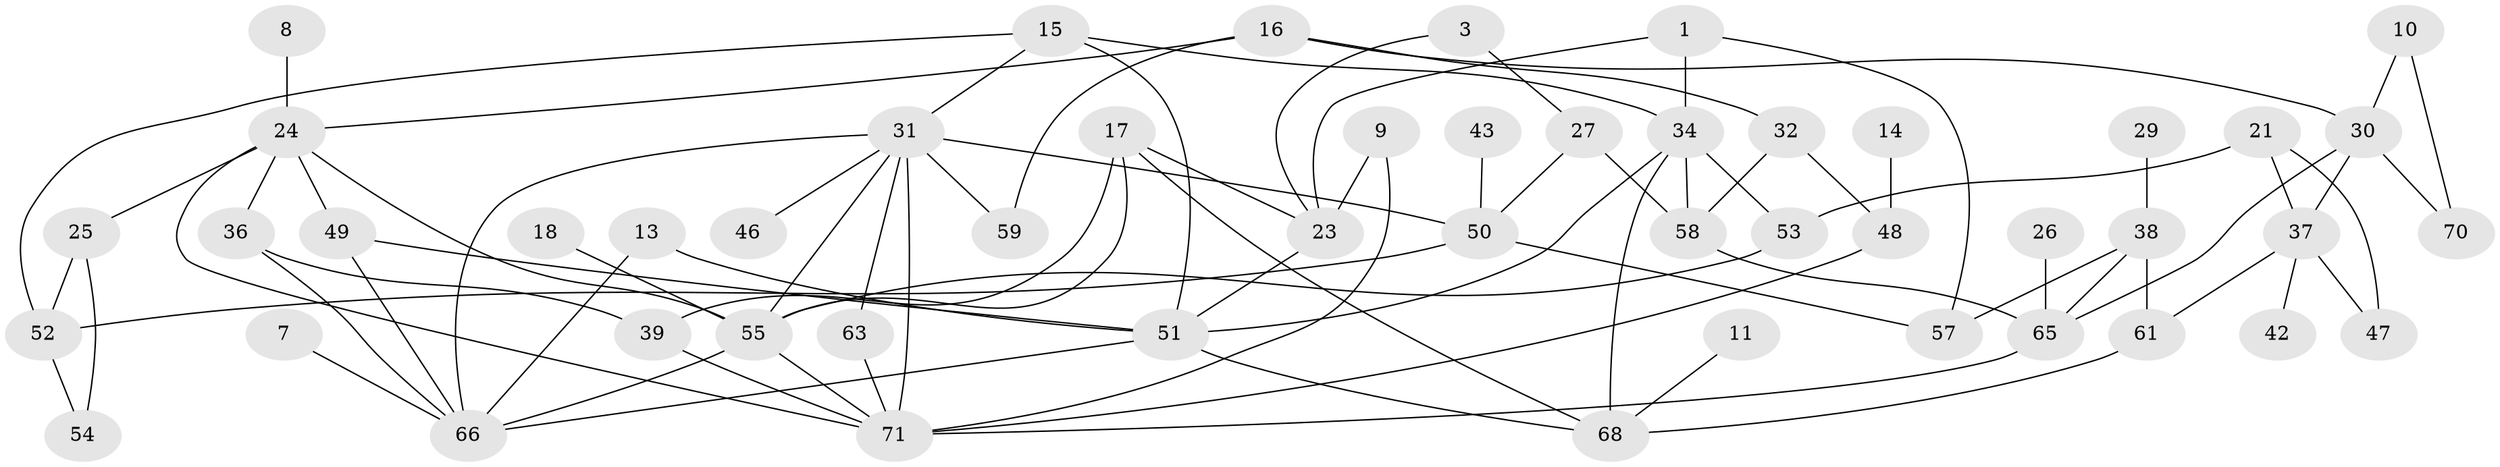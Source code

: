 // original degree distribution, {4: 0.14788732394366197, 1: 0.24647887323943662, 2: 0.22535211267605634, 3: 0.2112676056338028, 0: 0.11267605633802817, 5: 0.035211267605633804, 6: 0.02112676056338028}
// Generated by graph-tools (version 1.1) at 2025/49/03/09/25 03:49:13]
// undirected, 50 vertices, 84 edges
graph export_dot {
graph [start="1"]
  node [color=gray90,style=filled];
  1;
  3;
  7;
  8;
  9;
  10;
  11;
  13;
  14;
  15;
  16;
  17;
  18;
  21;
  23;
  24;
  25;
  26;
  27;
  29;
  30;
  31;
  32;
  34;
  36;
  37;
  38;
  39;
  42;
  43;
  46;
  47;
  48;
  49;
  50;
  51;
  52;
  53;
  54;
  55;
  57;
  58;
  59;
  61;
  63;
  65;
  66;
  68;
  70;
  71;
  1 -- 23 [weight=1.0];
  1 -- 34 [weight=1.0];
  1 -- 57 [weight=1.0];
  3 -- 23 [weight=1.0];
  3 -- 27 [weight=1.0];
  7 -- 66 [weight=1.0];
  8 -- 24 [weight=1.0];
  9 -- 23 [weight=1.0];
  9 -- 71 [weight=1.0];
  10 -- 30 [weight=1.0];
  10 -- 70 [weight=1.0];
  11 -- 68 [weight=1.0];
  13 -- 51 [weight=1.0];
  13 -- 66 [weight=1.0];
  14 -- 48 [weight=1.0];
  15 -- 31 [weight=1.0];
  15 -- 34 [weight=1.0];
  15 -- 51 [weight=1.0];
  15 -- 52 [weight=1.0];
  16 -- 24 [weight=1.0];
  16 -- 30 [weight=1.0];
  16 -- 32 [weight=1.0];
  16 -- 59 [weight=1.0];
  17 -- 23 [weight=1.0];
  17 -- 39 [weight=1.0];
  17 -- 55 [weight=1.0];
  17 -- 68 [weight=1.0];
  18 -- 55 [weight=1.0];
  21 -- 37 [weight=1.0];
  21 -- 47 [weight=1.0];
  21 -- 53 [weight=1.0];
  23 -- 51 [weight=1.0];
  24 -- 25 [weight=1.0];
  24 -- 36 [weight=1.0];
  24 -- 49 [weight=1.0];
  24 -- 55 [weight=1.0];
  24 -- 71 [weight=1.0];
  25 -- 52 [weight=1.0];
  25 -- 54 [weight=1.0];
  26 -- 65 [weight=1.0];
  27 -- 50 [weight=1.0];
  27 -- 58 [weight=1.0];
  29 -- 38 [weight=1.0];
  30 -- 37 [weight=1.0];
  30 -- 65 [weight=1.0];
  30 -- 70 [weight=1.0];
  31 -- 46 [weight=1.0];
  31 -- 50 [weight=1.0];
  31 -- 55 [weight=1.0];
  31 -- 59 [weight=1.0];
  31 -- 63 [weight=1.0];
  31 -- 66 [weight=1.0];
  31 -- 71 [weight=1.0];
  32 -- 48 [weight=1.0];
  32 -- 58 [weight=1.0];
  34 -- 51 [weight=1.0];
  34 -- 53 [weight=1.0];
  34 -- 58 [weight=1.0];
  34 -- 68 [weight=1.0];
  36 -- 39 [weight=1.0];
  36 -- 66 [weight=1.0];
  37 -- 42 [weight=1.0];
  37 -- 47 [weight=1.0];
  37 -- 61 [weight=1.0];
  38 -- 57 [weight=1.0];
  38 -- 61 [weight=1.0];
  38 -- 65 [weight=1.0];
  39 -- 71 [weight=1.0];
  43 -- 50 [weight=1.0];
  48 -- 71 [weight=1.0];
  49 -- 51 [weight=1.0];
  49 -- 66 [weight=1.0];
  50 -- 52 [weight=1.0];
  50 -- 57 [weight=1.0];
  51 -- 66 [weight=1.0];
  51 -- 68 [weight=1.0];
  52 -- 54 [weight=1.0];
  53 -- 55 [weight=1.0];
  55 -- 66 [weight=1.0];
  55 -- 71 [weight=1.0];
  58 -- 65 [weight=1.0];
  61 -- 68 [weight=1.0];
  63 -- 71 [weight=1.0];
  65 -- 71 [weight=1.0];
}
